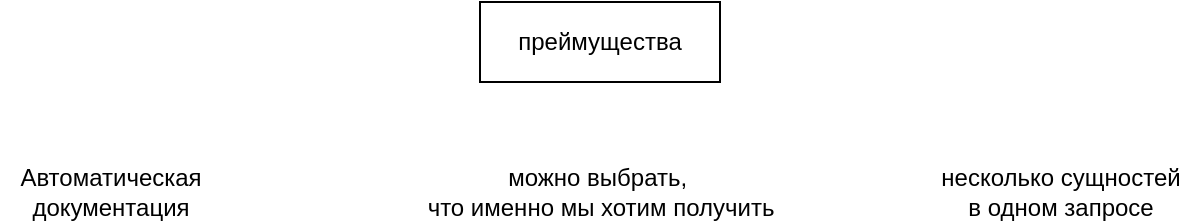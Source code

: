 <mxfile version="13.7.3" type="device"><diagram id="lETfXe5tAOUT0ZYUBfgI" name="Page-1"><mxGraphModel dx="1024" dy="592" grid="1" gridSize="10" guides="1" tooltips="1" connect="1" arrows="1" fold="1" page="1" pageScale="1" pageWidth="827" pageHeight="1169" math="0" shadow="0"><root><mxCell id="0"/><mxCell id="1" parent="0"/><mxCell id="oLnyJv4dikuKQrOnvfuo-1" value="преймущества" style="rounded=0;whiteSpace=wrap;html=1;" vertex="1" parent="1"><mxGeometry x="320" y="40" width="120" height="40" as="geometry"/></mxCell><mxCell id="oLnyJv4dikuKQrOnvfuo-2" value="Автоматическая&lt;br&gt;документация" style="text;html=1;align=center;verticalAlign=middle;resizable=0;points=[];autosize=1;" vertex="1" parent="1"><mxGeometry x="80" y="120" width="110" height="30" as="geometry"/></mxCell><mxCell id="oLnyJv4dikuKQrOnvfuo-3" value="можно выбрать,&amp;nbsp;&lt;br&gt;что именно мы хотим получить" style="text;html=1;align=center;verticalAlign=middle;resizable=0;points=[];autosize=1;" vertex="1" parent="1"><mxGeometry x="285" y="120" width="190" height="30" as="geometry"/></mxCell><mxCell id="oLnyJv4dikuKQrOnvfuo-4" value="несколько сущностей&lt;br&gt;в одном запросе" style="text;html=1;align=center;verticalAlign=middle;resizable=0;points=[];autosize=1;" vertex="1" parent="1"><mxGeometry x="540" y="120" width="140" height="30" as="geometry"/></mxCell></root></mxGraphModel></diagram></mxfile>